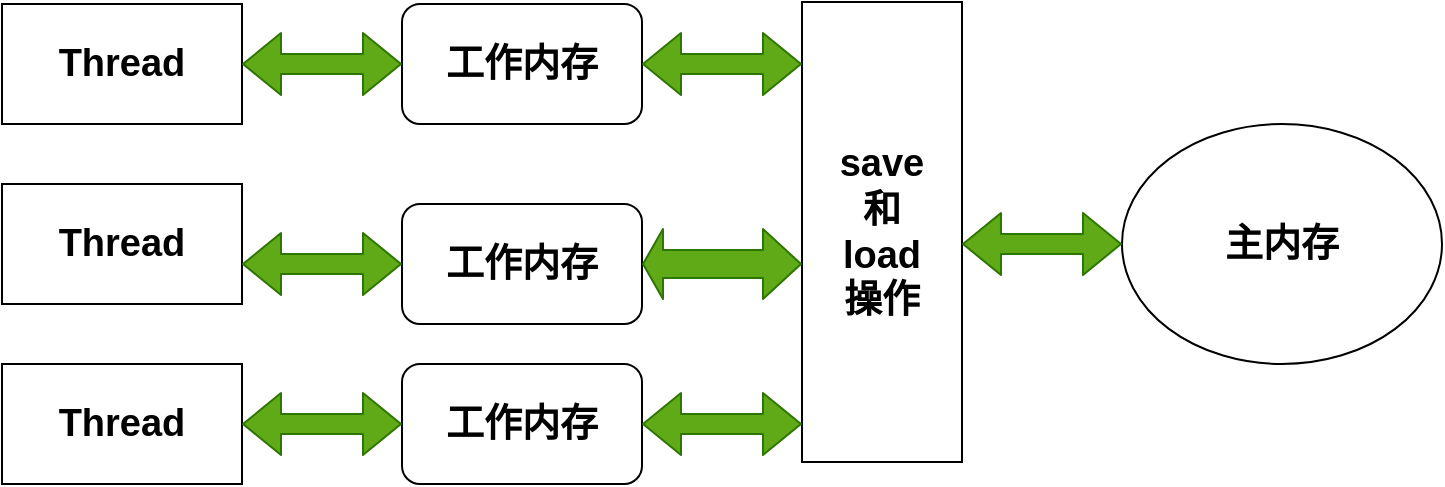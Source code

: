 <mxfile version="13.2.3" type="github"><diagram id="MgbnZWavzFCFHRyZHzLt" name="Page-1"><mxGraphModel dx="1422" dy="762" grid="1" gridSize="10" guides="0" tooltips="1" connect="0" arrows="0" fold="1" page="1" pageScale="1" pageWidth="827" pageHeight="1169" background="#ffffff" math="0" shadow="0"><root><mxCell id="0"/><mxCell id="1" parent="0"/><mxCell id="D8nNbIuTkF5oPon4wfV6-1" value="Thread" style="rounded=0;whiteSpace=wrap;html=1;fontSize=19;fontStyle=1" vertex="1" parent="1"><mxGeometry x="80" y="210" width="120" height="60" as="geometry"/></mxCell><mxCell id="D8nNbIuTkF5oPon4wfV6-2" value="Thread" style="rounded=0;whiteSpace=wrap;html=1;fontSize=19;fontStyle=1" vertex="1" parent="1"><mxGeometry x="80" y="300" width="120" height="60" as="geometry"/></mxCell><mxCell id="D8nNbIuTkF5oPon4wfV6-3" value="Thread" style="rounded=0;whiteSpace=wrap;html=1;fontSize=19;fontStyle=1" vertex="1" parent="1"><mxGeometry x="80" y="390" width="120" height="60" as="geometry"/></mxCell><mxCell id="D8nNbIuTkF5oPon4wfV6-4" value="工作内存" style="rounded=1;whiteSpace=wrap;html=1;fontSize=19;fontStyle=1" vertex="1" parent="1"><mxGeometry x="280" y="210" width="120" height="60" as="geometry"/></mxCell><mxCell id="D8nNbIuTkF5oPon4wfV6-5" value="&lt;span style=&quot;font-size: 19px;&quot;&gt;工作内存&lt;/span&gt;" style="rounded=1;whiteSpace=wrap;html=1;fontSize=19;fontStyle=1" vertex="1" parent="1"><mxGeometry x="280" y="310" width="120" height="60" as="geometry"/></mxCell><mxCell id="D8nNbIuTkF5oPon4wfV6-6" value="&lt;span style=&quot;font-size: 19px;&quot;&gt;工作内存&lt;/span&gt;" style="rounded=1;whiteSpace=wrap;html=1;fontSize=19;fontStyle=1" vertex="1" parent="1"><mxGeometry x="280" y="390" width="120" height="60" as="geometry"/></mxCell><mxCell id="D8nNbIuTkF5oPon4wfV6-8" value="主内存" style="ellipse;whiteSpace=wrap;html=1;fontSize=19;fontStyle=1" vertex="1" parent="1"><mxGeometry x="640" y="270" width="160" height="120" as="geometry"/></mxCell><mxCell id="D8nNbIuTkF5oPon4wfV6-9" value="save&lt;br style=&quot;font-size: 19px;&quot;&gt;和&lt;br style=&quot;font-size: 19px;&quot;&gt;load&lt;br style=&quot;font-size: 19px;&quot;&gt;操作" style="rounded=0;whiteSpace=wrap;html=1;fontSize=19;fontStyle=1" vertex="1" parent="1"><mxGeometry x="480" y="209" width="80" height="230" as="geometry"/></mxCell><mxCell id="D8nNbIuTkF5oPon4wfV6-10" value="" style="shape=flexArrow;endArrow=classic;startArrow=classic;html=1;fontSize=19;fontColor=#45FF83;labelBackgroundColor=#33FF33;fillColor=#60a917;strokeColor=#2D7600;" edge="1" parent="1"><mxGeometry width="50" height="50" relative="1" as="geometry"><mxPoint x="200" y="240.02" as="sourcePoint"/><mxPoint x="280" y="240" as="targetPoint"/></mxGeometry></mxCell><mxCell id="D8nNbIuTkF5oPon4wfV6-11" value="" style="shape=flexArrow;endArrow=classic;startArrow=classic;html=1;fontSize=19;fillColor=#60a917;strokeColor=#2D7600;" edge="1" parent="1"><mxGeometry width="50" height="50" relative="1" as="geometry"><mxPoint x="200" y="340.02" as="sourcePoint"/><mxPoint x="280" y="340" as="targetPoint"/></mxGeometry></mxCell><mxCell id="D8nNbIuTkF5oPon4wfV6-12" value="" style="shape=flexArrow;endArrow=classic;startArrow=classic;html=1;fontSize=19;fillColor=#60a917;strokeColor=#2D7600;" edge="1" parent="1"><mxGeometry width="50" height="50" relative="1" as="geometry"><mxPoint x="200" y="420.02" as="sourcePoint"/><mxPoint x="280" y="420" as="targetPoint"/></mxGeometry></mxCell><mxCell id="D8nNbIuTkF5oPon4wfV6-13" value="" style="shape=flexArrow;endArrow=classic;startArrow=classic;html=1;fontSize=19;fontColor=#45FF83;labelBackgroundColor=#33FF33;fillColor=#60a917;strokeColor=#2D7600;" edge="1" parent="1"><mxGeometry width="50" height="50" relative="1" as="geometry"><mxPoint x="400" y="240.02" as="sourcePoint"/><mxPoint x="480" y="240" as="targetPoint"/></mxGeometry></mxCell><mxCell id="D8nNbIuTkF5oPon4wfV6-14" value="" style="shape=flexArrow;endArrow=classic;startArrow=classic;html=1;fontSize=19;fontColor=#45FF83;labelBackgroundColor=#33FF33;fillColor=#60a917;strokeColor=#2D7600;width=14;startSize=3;" edge="1" parent="1"><mxGeometry width="50" height="50" relative="1" as="geometry"><mxPoint x="400" y="340.02" as="sourcePoint"/><mxPoint x="480" y="340" as="targetPoint"/></mxGeometry></mxCell><mxCell id="D8nNbIuTkF5oPon4wfV6-15" value="" style="shape=flexArrow;endArrow=classic;startArrow=classic;html=1;fontSize=19;fontColor=#45FF83;labelBackgroundColor=#33FF33;fillColor=#60a917;strokeColor=#2D7600;" edge="1" parent="1"><mxGeometry width="50" height="50" relative="1" as="geometry"><mxPoint x="400" y="420.02" as="sourcePoint"/><mxPoint x="480" y="420" as="targetPoint"/></mxGeometry></mxCell><mxCell id="D8nNbIuTkF5oPon4wfV6-16" value="" style="shape=flexArrow;endArrow=classic;startArrow=classic;html=1;fontSize=19;fontColor=#45FF83;labelBackgroundColor=#33FF33;fillColor=#60a917;strokeColor=#2D7600;" edge="1" parent="1"><mxGeometry width="50" height="50" relative="1" as="geometry"><mxPoint x="560" y="330.02" as="sourcePoint"/><mxPoint x="640" y="330" as="targetPoint"/></mxGeometry></mxCell></root></mxGraphModel></diagram></mxfile>
